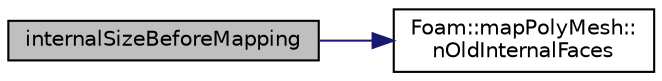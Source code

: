 digraph "internalSizeBeforeMapping"
{
  bgcolor="transparent";
  edge [fontname="Helvetica",fontsize="10",labelfontname="Helvetica",labelfontsize="10"];
  node [fontname="Helvetica",fontsize="10",shape=record];
  rankdir="LR";
  Node1 [label="internalSizeBeforeMapping",height=0.2,width=0.4,color="black", fillcolor="grey75", style="filled", fontcolor="black"];
  Node1 -> Node2 [color="midnightblue",fontsize="10",style="solid",fontname="Helvetica"];
  Node2 [label="Foam::mapPolyMesh::\lnOldInternalFaces",height=0.2,width=0.4,color="black",URL="$a01462.html#a4d01bbe7c84f9ed7b3cb6fed409deca6",tooltip="Number of old internal faces. "];
}
